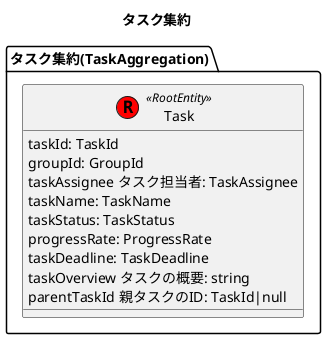 @startuml タスク集約

title タスク集約

package "タスク集約(TaskAggregation)" {
    class Task << (R,red) RootEntity >> {
        taskId: TaskId
        groupId: GroupId
        taskAssignee タスク担当者: TaskAssignee
        taskName: TaskName
        taskStatus: TaskStatus
        progressRate: ProgressRate
        taskDeadline: TaskDeadline
        taskOverview タスクの概要: string
        parentTaskId 親タスクのID: TaskId|null
    }
}

@enduml
